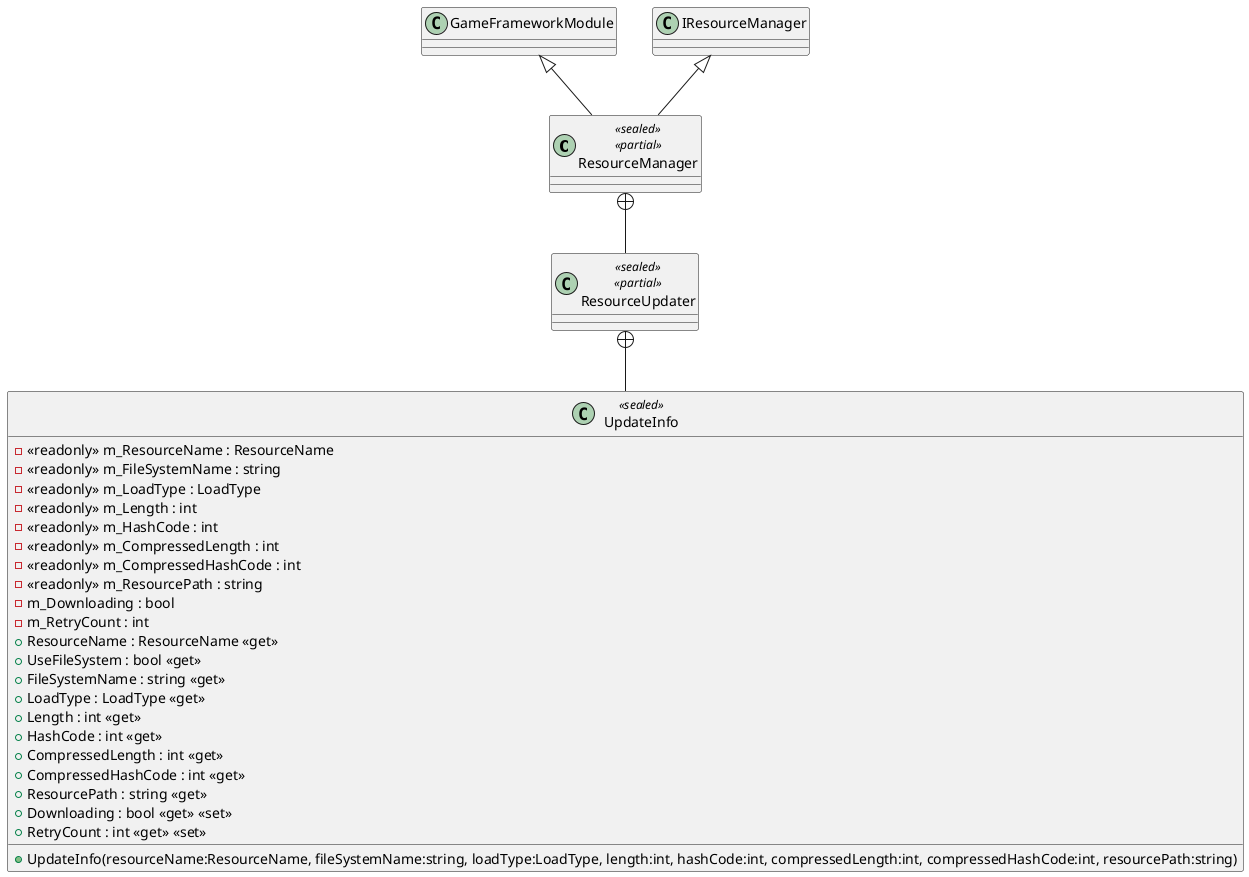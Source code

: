 @startuml
class ResourceManager <<sealed>> <<partial>> {
}
class ResourceUpdater <<sealed>> <<partial>> {
}
class UpdateInfo <<sealed>> {
    - <<readonly>> m_ResourceName : ResourceName
    - <<readonly>> m_FileSystemName : string
    - <<readonly>> m_LoadType : LoadType
    - <<readonly>> m_Length : int
    - <<readonly>> m_HashCode : int
    - <<readonly>> m_CompressedLength : int
    - <<readonly>> m_CompressedHashCode : int
    - <<readonly>> m_ResourcePath : string
    - m_Downloading : bool
    - m_RetryCount : int
    + UpdateInfo(resourceName:ResourceName, fileSystemName:string, loadType:LoadType, length:int, hashCode:int, compressedLength:int, compressedHashCode:int, resourcePath:string)
    + ResourceName : ResourceName <<get>>
    + UseFileSystem : bool <<get>>
    + FileSystemName : string <<get>>
    + LoadType : LoadType <<get>>
    + Length : int <<get>>
    + HashCode : int <<get>>
    + CompressedLength : int <<get>>
    + CompressedHashCode : int <<get>>
    + ResourcePath : string <<get>>
    + Downloading : bool <<get>> <<set>>
    + RetryCount : int <<get>> <<set>>
}
GameFrameworkModule <|-- ResourceManager
IResourceManager <|-- ResourceManager
ResourceManager +-- ResourceUpdater
ResourceUpdater +-- UpdateInfo
@enduml
